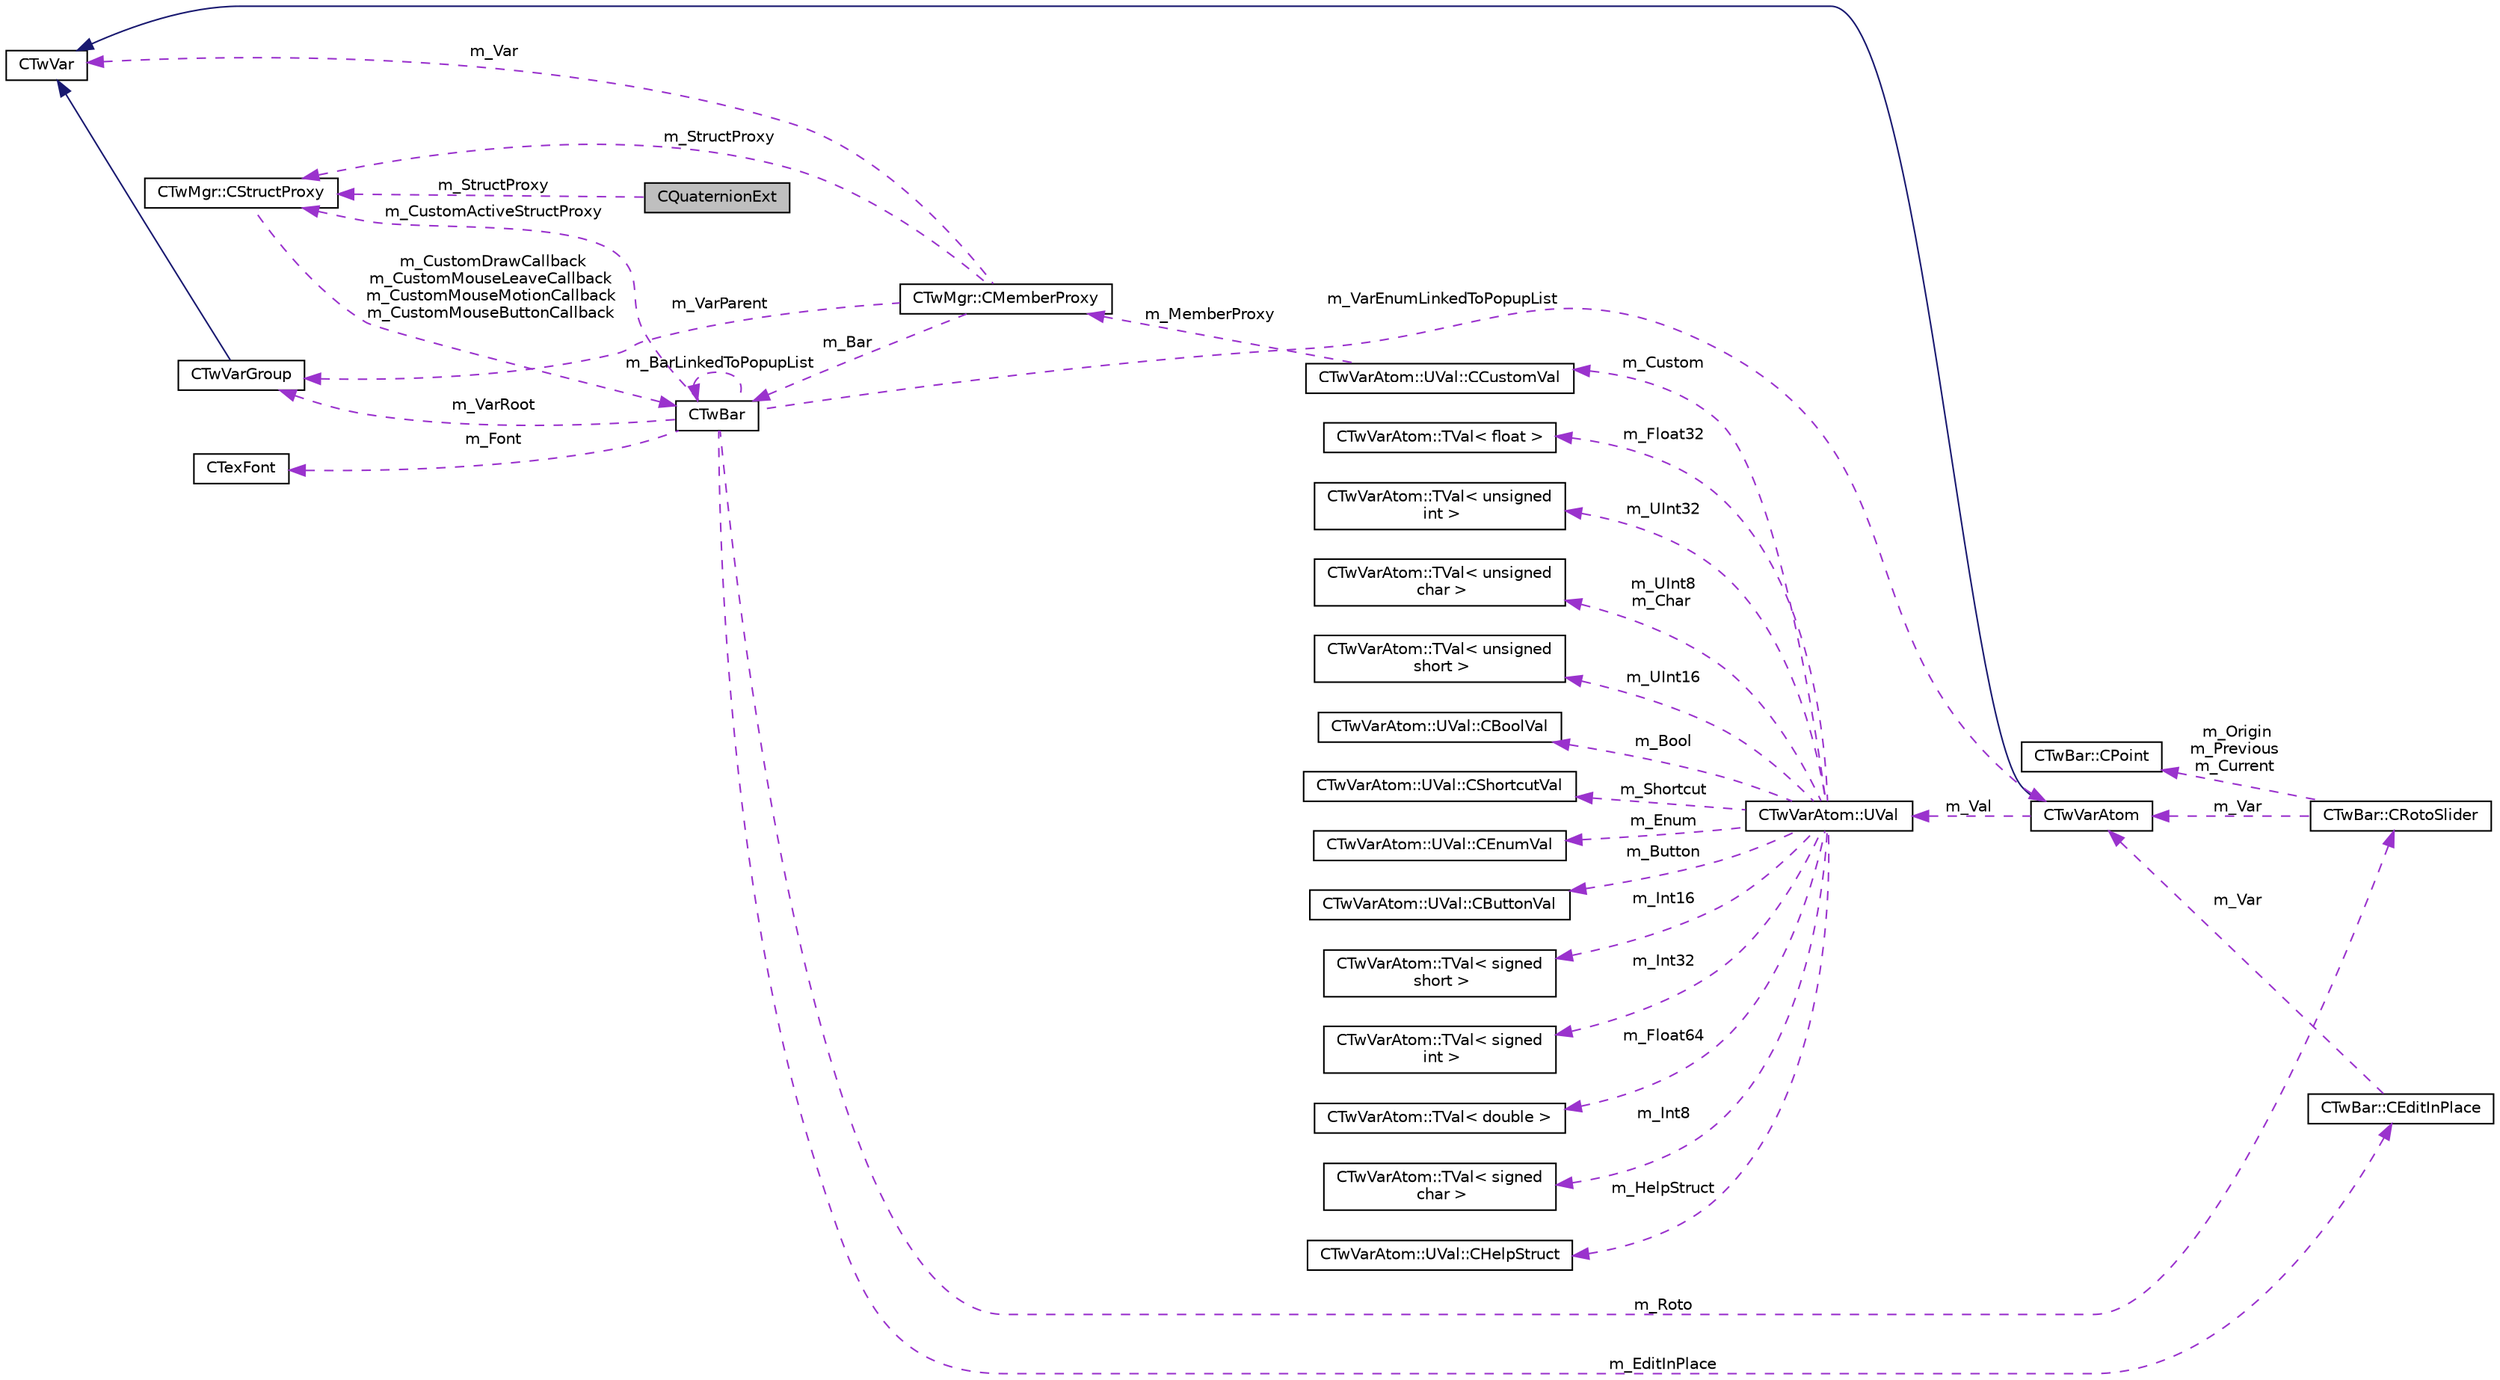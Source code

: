 digraph "CQuaternionExt"
{
  edge [fontname="Helvetica",fontsize="10",labelfontname="Helvetica",labelfontsize="10"];
  node [fontname="Helvetica",fontsize="10",shape=record];
  rankdir="LR";
  Node1 [label="CQuaternionExt",height=0.2,width=0.4,color="black", fillcolor="grey75", style="filled", fontcolor="black"];
  Node2 -> Node1 [dir="back",color="darkorchid3",fontsize="10",style="dashed",label=" m_StructProxy" ,fontname="Helvetica"];
  Node2 [label="CTwMgr::CStructProxy",height=0.2,width=0.4,color="black", fillcolor="white", style="filled",URL="$struct_c_tw_mgr_1_1_c_struct_proxy.html"];
  Node3 -> Node2 [dir="back",color="darkorchid3",fontsize="10",style="dashed",label=" m_CustomDrawCallback\nm_CustomMouseLeaveCallback\nm_CustomMouseMotionCallback\nm_CustomMouseButtonCallback" ,fontname="Helvetica"];
  Node3 [label="CTwBar",height=0.2,width=0.4,color="black", fillcolor="white", style="filled",URL="$struct_c_tw_bar.html"];
  Node4 -> Node3 [dir="back",color="darkorchid3",fontsize="10",style="dashed",label=" m_VarRoot" ,fontname="Helvetica"];
  Node4 [label="CTwVarGroup",height=0.2,width=0.4,color="black", fillcolor="white", style="filled",URL="$struct_c_tw_var_group.html"];
  Node5 -> Node4 [dir="back",color="midnightblue",fontsize="10",style="solid",fontname="Helvetica"];
  Node5 [label="CTwVar",height=0.2,width=0.4,color="black", fillcolor="white", style="filled",URL="$struct_c_tw_var.html"];
  Node2 -> Node3 [dir="back",color="darkorchid3",fontsize="10",style="dashed",label=" m_CustomActiveStructProxy" ,fontname="Helvetica"];
  Node6 -> Node3 [dir="back",color="darkorchid3",fontsize="10",style="dashed",label=" m_Font" ,fontname="Helvetica"];
  Node6 [label="CTexFont",height=0.2,width=0.4,color="black", fillcolor="white", style="filled",URL="$struct_c_tex_font.html"];
  Node7 -> Node3 [dir="back",color="darkorchid3",fontsize="10",style="dashed",label=" m_EditInPlace" ,fontname="Helvetica"];
  Node7 [label="CTwBar::CEditInPlace",height=0.2,width=0.4,color="black", fillcolor="white", style="filled",URL="$struct_c_tw_bar_1_1_c_edit_in_place.html"];
  Node8 -> Node7 [dir="back",color="darkorchid3",fontsize="10",style="dashed",label=" m_Var" ,fontname="Helvetica"];
  Node8 [label="CTwVarAtom",height=0.2,width=0.4,color="black", fillcolor="white", style="filled",URL="$struct_c_tw_var_atom.html"];
  Node5 -> Node8 [dir="back",color="midnightblue",fontsize="10",style="solid",fontname="Helvetica"];
  Node9 -> Node8 [dir="back",color="darkorchid3",fontsize="10",style="dashed",label=" m_Val" ,fontname="Helvetica"];
  Node9 [label="CTwVarAtom::UVal",height=0.2,width=0.4,color="black", fillcolor="white", style="filled",URL="$union_c_tw_var_atom_1_1_u_val.html"];
  Node10 -> Node9 [dir="back",color="darkorchid3",fontsize="10",style="dashed",label=" m_Int16" ,fontname="Helvetica"];
  Node10 [label="CTwVarAtom::TVal\< signed\l short \>",height=0.2,width=0.4,color="black", fillcolor="white", style="filled",URL="$struct_c_tw_var_atom_1_1_t_val.html"];
  Node11 -> Node9 [dir="back",color="darkorchid3",fontsize="10",style="dashed",label=" m_Int32" ,fontname="Helvetica"];
  Node11 [label="CTwVarAtom::TVal\< signed\l int \>",height=0.2,width=0.4,color="black", fillcolor="white", style="filled",URL="$struct_c_tw_var_atom_1_1_t_val.html"];
  Node12 -> Node9 [dir="back",color="darkorchid3",fontsize="10",style="dashed",label=" m_Float64" ,fontname="Helvetica"];
  Node12 [label="CTwVarAtom::TVal\< double \>",height=0.2,width=0.4,color="black", fillcolor="white", style="filled",URL="$struct_c_tw_var_atom_1_1_t_val.html"];
  Node13 -> Node9 [dir="back",color="darkorchid3",fontsize="10",style="dashed",label=" m_Int8" ,fontname="Helvetica"];
  Node13 [label="CTwVarAtom::TVal\< signed\l char \>",height=0.2,width=0.4,color="black", fillcolor="white", style="filled",URL="$struct_c_tw_var_atom_1_1_t_val.html"];
  Node14 -> Node9 [dir="back",color="darkorchid3",fontsize="10",style="dashed",label=" m_HelpStruct" ,fontname="Helvetica"];
  Node14 [label="CTwVarAtom::UVal::CHelpStruct",height=0.2,width=0.4,color="black", fillcolor="white", style="filled",URL="$struct_c_tw_var_atom_1_1_u_val_1_1_c_help_struct.html"];
  Node15 -> Node9 [dir="back",color="darkorchid3",fontsize="10",style="dashed",label=" m_Float32" ,fontname="Helvetica"];
  Node15 [label="CTwVarAtom::TVal\< float \>",height=0.2,width=0.4,color="black", fillcolor="white", style="filled",URL="$struct_c_tw_var_atom_1_1_t_val.html"];
  Node16 -> Node9 [dir="back",color="darkorchid3",fontsize="10",style="dashed",label=" m_UInt32" ,fontname="Helvetica"];
  Node16 [label="CTwVarAtom::TVal\< unsigned\l int \>",height=0.2,width=0.4,color="black", fillcolor="white", style="filled",URL="$struct_c_tw_var_atom_1_1_t_val.html"];
  Node17 -> Node9 [dir="back",color="darkorchid3",fontsize="10",style="dashed",label=" m_UInt8\nm_Char" ,fontname="Helvetica"];
  Node17 [label="CTwVarAtom::TVal\< unsigned\l char \>",height=0.2,width=0.4,color="black", fillcolor="white", style="filled",URL="$struct_c_tw_var_atom_1_1_t_val.html"];
  Node18 -> Node9 [dir="back",color="darkorchid3",fontsize="10",style="dashed",label=" m_UInt16" ,fontname="Helvetica"];
  Node18 [label="CTwVarAtom::TVal\< unsigned\l short \>",height=0.2,width=0.4,color="black", fillcolor="white", style="filled",URL="$struct_c_tw_var_atom_1_1_t_val.html"];
  Node19 -> Node9 [dir="back",color="darkorchid3",fontsize="10",style="dashed",label=" m_Custom" ,fontname="Helvetica"];
  Node19 [label="CTwVarAtom::UVal::CCustomVal",height=0.2,width=0.4,color="black", fillcolor="white", style="filled",URL="$struct_c_tw_var_atom_1_1_u_val_1_1_c_custom_val.html"];
  Node20 -> Node19 [dir="back",color="darkorchid3",fontsize="10",style="dashed",label=" m_MemberProxy" ,fontname="Helvetica"];
  Node20 [label="CTwMgr::CMemberProxy",height=0.2,width=0.4,color="black", fillcolor="white", style="filled",URL="$struct_c_tw_mgr_1_1_c_member_proxy.html"];
  Node4 -> Node20 [dir="back",color="darkorchid3",fontsize="10",style="dashed",label=" m_VarParent" ,fontname="Helvetica"];
  Node5 -> Node20 [dir="back",color="darkorchid3",fontsize="10",style="dashed",label=" m_Var" ,fontname="Helvetica"];
  Node2 -> Node20 [dir="back",color="darkorchid3",fontsize="10",style="dashed",label=" m_StructProxy" ,fontname="Helvetica"];
  Node3 -> Node20 [dir="back",color="darkorchid3",fontsize="10",style="dashed",label=" m_Bar" ,fontname="Helvetica"];
  Node21 -> Node9 [dir="back",color="darkorchid3",fontsize="10",style="dashed",label=" m_Bool" ,fontname="Helvetica"];
  Node21 [label="CTwVarAtom::UVal::CBoolVal",height=0.2,width=0.4,color="black", fillcolor="white", style="filled",URL="$struct_c_tw_var_atom_1_1_u_val_1_1_c_bool_val.html"];
  Node22 -> Node9 [dir="back",color="darkorchid3",fontsize="10",style="dashed",label=" m_Shortcut" ,fontname="Helvetica"];
  Node22 [label="CTwVarAtom::UVal::CShortcutVal",height=0.2,width=0.4,color="black", fillcolor="white", style="filled",URL="$struct_c_tw_var_atom_1_1_u_val_1_1_c_shortcut_val.html"];
  Node23 -> Node9 [dir="back",color="darkorchid3",fontsize="10",style="dashed",label=" m_Enum" ,fontname="Helvetica"];
  Node23 [label="CTwVarAtom::UVal::CEnumVal",height=0.2,width=0.4,color="black", fillcolor="white", style="filled",URL="$struct_c_tw_var_atom_1_1_u_val_1_1_c_enum_val.html"];
  Node24 -> Node9 [dir="back",color="darkorchid3",fontsize="10",style="dashed",label=" m_Button" ,fontname="Helvetica"];
  Node24 [label="CTwVarAtom::UVal::CButtonVal",height=0.2,width=0.4,color="black", fillcolor="white", style="filled",URL="$struct_c_tw_var_atom_1_1_u_val_1_1_c_button_val.html"];
  Node8 -> Node3 [dir="back",color="darkorchid3",fontsize="10",style="dashed",label=" m_VarEnumLinkedToPopupList" ,fontname="Helvetica"];
  Node25 -> Node3 [dir="back",color="darkorchid3",fontsize="10",style="dashed",label=" m_Roto" ,fontname="Helvetica"];
  Node25 [label="CTwBar::CRotoSlider",height=0.2,width=0.4,color="black", fillcolor="white", style="filled",URL="$struct_c_tw_bar_1_1_c_roto_slider.html"];
  Node26 -> Node25 [dir="back",color="darkorchid3",fontsize="10",style="dashed",label=" m_Origin\nm_Previous\nm_Current" ,fontname="Helvetica"];
  Node26 [label="CTwBar::CPoint",height=0.2,width=0.4,color="black", fillcolor="white", style="filled",URL="$struct_c_tw_bar_1_1_c_point.html"];
  Node8 -> Node25 [dir="back",color="darkorchid3",fontsize="10",style="dashed",label=" m_Var" ,fontname="Helvetica"];
  Node3 -> Node3 [dir="back",color="darkorchid3",fontsize="10",style="dashed",label=" m_BarLinkedToPopupList" ,fontname="Helvetica"];
}
